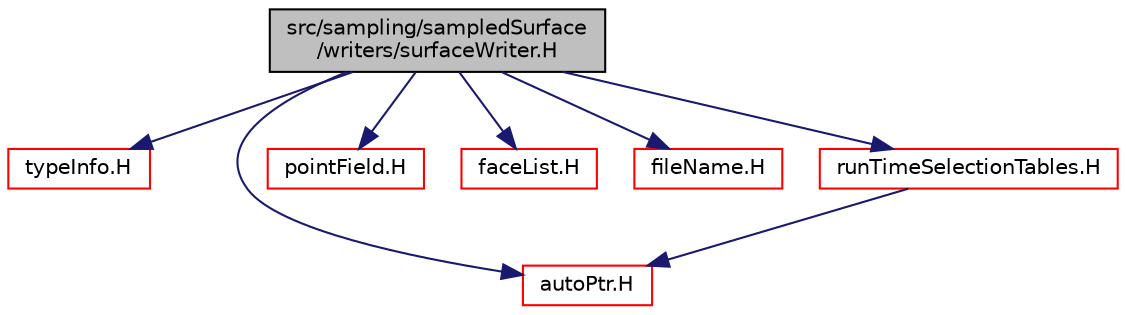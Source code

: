 digraph "src/sampling/sampledSurface/writers/surfaceWriter.H"
{
  bgcolor="transparent";
  edge [fontname="Helvetica",fontsize="10",labelfontname="Helvetica",labelfontsize="10"];
  node [fontname="Helvetica",fontsize="10",shape=record];
  Node1 [label="src/sampling/sampledSurface\l/writers/surfaceWriter.H",height=0.2,width=0.4,color="black", fillcolor="grey75", style="filled", fontcolor="black"];
  Node1 -> Node2 [color="midnightblue",fontsize="10",style="solid",fontname="Helvetica"];
  Node2 [label="typeInfo.H",height=0.2,width=0.4,color="red",URL="$a07864.html"];
  Node1 -> Node3 [color="midnightblue",fontsize="10",style="solid",fontname="Helvetica"];
  Node3 [label="autoPtr.H",height=0.2,width=0.4,color="red",URL="$a08446.html"];
  Node1 -> Node4 [color="midnightblue",fontsize="10",style="solid",fontname="Helvetica"];
  Node4 [label="pointField.H",height=0.2,width=0.4,color="red",URL="$a08775.html"];
  Node1 -> Node5 [color="midnightblue",fontsize="10",style="solid",fontname="Helvetica"];
  Node5 [label="faceList.H",height=0.2,width=0.4,color="red",URL="$a08535.html"];
  Node1 -> Node6 [color="midnightblue",fontsize="10",style="solid",fontname="Helvetica"];
  Node6 [label="fileName.H",height=0.2,width=0.4,color="red",URL="$a08959.html"];
  Node1 -> Node7 [color="midnightblue",fontsize="10",style="solid",fontname="Helvetica"];
  Node7 [label="runTimeSelectionTables.H",height=0.2,width=0.4,color="red",URL="$a07840.html",tooltip="Macros to ease declaration of run-time selection tables. "];
  Node7 -> Node3 [color="midnightblue",fontsize="10",style="solid",fontname="Helvetica"];
}
